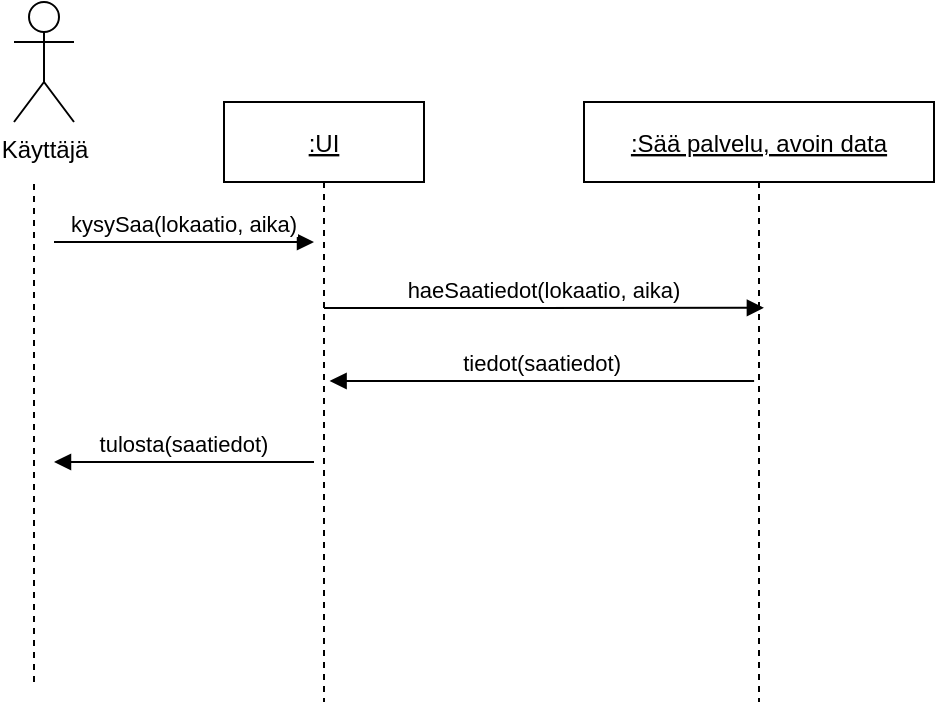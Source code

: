 <mxfile version="20.4.0" type="github">
  <diagram id="kgpKYQtTHZ0yAKxKKP6v" name="Page-1">
    <mxGraphModel dx="1182" dy="732" grid="1" gridSize="10" guides="1" tooltips="1" connect="1" arrows="1" fold="1" page="1" pageScale="1" pageWidth="850" pageHeight="1100" math="0" shadow="0">
      <root>
        <mxCell id="0" />
        <mxCell id="1" parent="0" />
        <mxCell id="90_S6tlgAkutLuugzkXG-9" value=":UI" style="shape=umlLifeline;perimeter=lifelinePerimeter;container=1;collapsible=0;recursiveResize=0;rounded=0;shadow=0;strokeWidth=1;fontStyle=4" vertex="1" parent="1">
          <mxGeometry x="185" y="90" width="100" height="300" as="geometry" />
        </mxCell>
        <mxCell id="90_S6tlgAkutLuugzkXG-10" value="tulosta(saatiedot)" style="verticalAlign=bottom;endArrow=block;entryX=1;entryY=0;shadow=0;strokeWidth=1;" edge="1" parent="90_S6tlgAkutLuugzkXG-9">
          <mxGeometry relative="1" as="geometry">
            <mxPoint x="45" y="180" as="sourcePoint" />
            <mxPoint x="-85" y="180" as="targetPoint" />
          </mxGeometry>
        </mxCell>
        <mxCell id="90_S6tlgAkutLuugzkXG-11" value=":Sää palvelu, avoin data" style="shape=umlLifeline;perimeter=lifelinePerimeter;container=1;collapsible=0;recursiveResize=0;rounded=0;shadow=0;strokeWidth=1;fontStyle=4" vertex="1" parent="1">
          <mxGeometry x="365" y="90" width="175" height="300" as="geometry" />
        </mxCell>
        <mxCell id="90_S6tlgAkutLuugzkXG-12" value="tiedot(saatiedot)" style="verticalAlign=bottom;endArrow=block;shadow=0;strokeWidth=1;exitX=0.486;exitY=0.465;exitDx=0;exitDy=0;exitPerimeter=0;entryX=0.528;entryY=0.465;entryDx=0;entryDy=0;entryPerimeter=0;" edge="1" parent="1" source="90_S6tlgAkutLuugzkXG-11" target="90_S6tlgAkutLuugzkXG-9">
          <mxGeometry relative="1" as="geometry">
            <mxPoint x="410" y="210" as="sourcePoint" />
            <mxPoint x="245" y="210" as="targetPoint" />
          </mxGeometry>
        </mxCell>
        <mxCell id="90_S6tlgAkutLuugzkXG-13" value="" style="endArrow=none;dashed=1;html=1;rounded=0;" edge="1" parent="1">
          <mxGeometry width="50" height="50" relative="1" as="geometry">
            <mxPoint x="90" y="380" as="sourcePoint" />
            <mxPoint x="90" y="130" as="targetPoint" />
          </mxGeometry>
        </mxCell>
        <mxCell id="90_S6tlgAkutLuugzkXG-14" value="Käyttäjä" style="shape=umlActor;verticalLabelPosition=bottom;verticalAlign=top;html=1;outlineConnect=0;" vertex="1" parent="1">
          <mxGeometry x="80" y="40" width="30" height="60" as="geometry" />
        </mxCell>
        <mxCell id="90_S6tlgAkutLuugzkXG-15" value="haeSaatiedot(lokaatio, aika)" style="verticalAlign=bottom;endArrow=block;shadow=0;strokeWidth=1;entryX=0.514;entryY=0.343;entryDx=0;entryDy=0;entryPerimeter=0;" edge="1" parent="1" source="90_S6tlgAkutLuugzkXG-9" target="90_S6tlgAkutLuugzkXG-11">
          <mxGeometry relative="1" as="geometry">
            <mxPoint x="230" y="207" as="sourcePoint" />
            <mxPoint x="365" y="180" as="targetPoint" />
            <Array as="points">
              <mxPoint x="330" y="193" />
            </Array>
          </mxGeometry>
        </mxCell>
        <mxCell id="90_S6tlgAkutLuugzkXG-16" value="kysySaa(lokaatio, aika)" style="verticalAlign=bottom;endArrow=block;shadow=0;strokeWidth=1;" edge="1" parent="1">
          <mxGeometry relative="1" as="geometry">
            <mxPoint x="100" y="160" as="sourcePoint" />
            <mxPoint x="230" y="160" as="targetPoint" />
            <Array as="points">
              <mxPoint x="195" y="160" />
            </Array>
          </mxGeometry>
        </mxCell>
      </root>
    </mxGraphModel>
  </diagram>
</mxfile>
